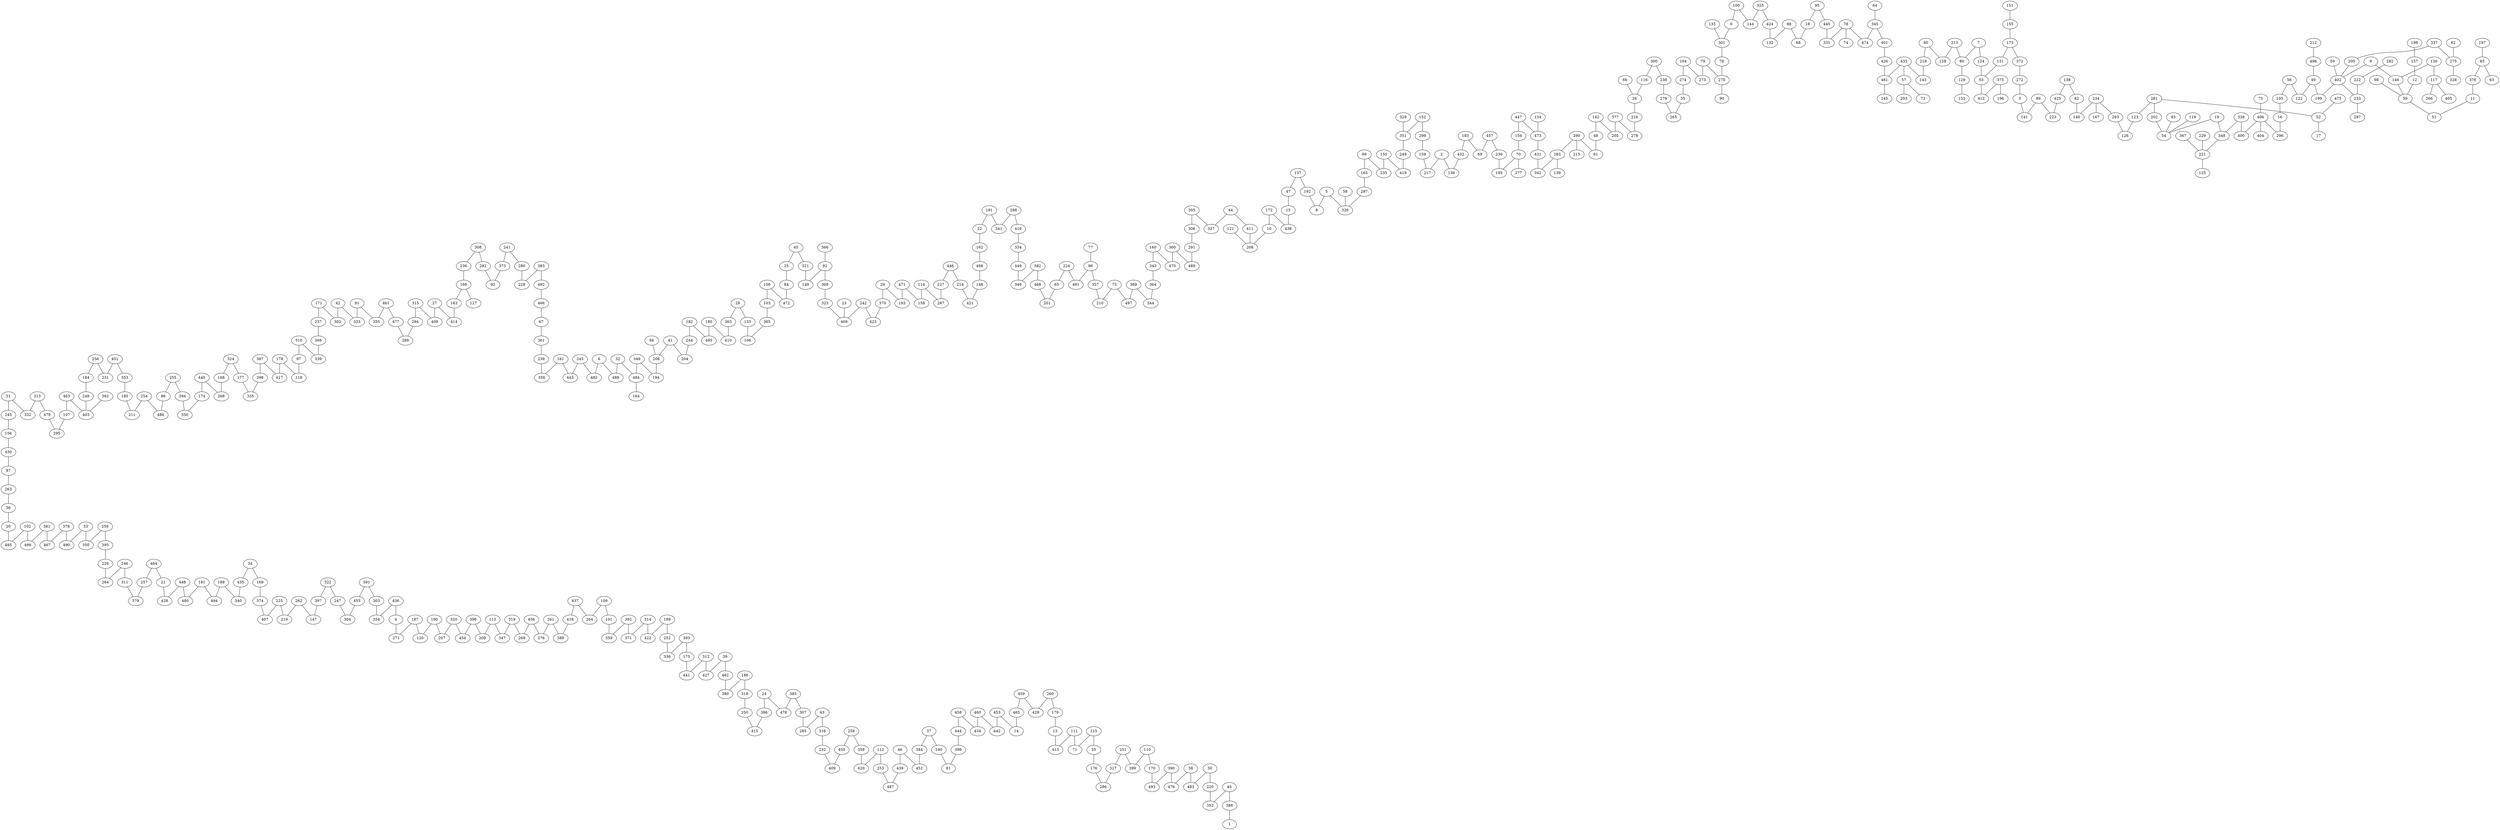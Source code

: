 graph{
   381 -- 467;
   177 -- 335;
   298 -- 335;
   188 -- 494;
   387 -- 298;
   387 -- 417;
   378 -- 467;
   178 -- 417;
   178 -- 118;
   97 -- 118;
   33 -- 350;
   181 -- 494;
   310 -- 97;
   310 -- 339;
   378 -- 490;
   368 -- 339;
   237 -- 368;
   171 -- 237;
   181 -- 480;
   171 -- 302;
   42 -- 302;
   33 -- 490;
   42 -- 333;
   91 -- 333;
   91 -- 355;
   448 -- 480;
   461 -- 355;
   461 -- 477;
   361 -- 239;
   138 -- 425;
   234 -- 167;
   385 -- 478;
   239 -- 356;
   138 -- 82;
   155 -- 173;
   161 -- 356;
   82 -- 140;
   151 -- 155;
   258 -- 358;
   38 -- 476;
   385 -- 307;
   161 -- 443;
   234 -- 140;
   40 -- 352;
   53 -- 412;
   258 -- 450;
   243 -- 443;
   234 -- 293;
   375 -- 412;
   30 -- 483;
   358 -- 420;
   243 -- 482;
   293 -- 126;
   375 -- 196;
   40 -- 388;
   307 -- 285;
   6 -- 482;
   123 -- 126;
   433 -- 57;
   220 -- 352;
   255 -- 394;
   6 -- 488;
   281 -- 123;
   38 -- 483;
   112 -- 420;
   57 -- 203;
   388 -- 1;
   43 -- 285;
   32 -- 488;
   281 -- 202;
   57 -- 72;
   32 -- 484;
   202 -- 54;
   481 -- 145;
   349 -- 484;
   19 -- 54;
   78 -- 74;
   43 -- 316;
   390 -- 476;
   349 -- 194;
   19 -- 348;
   135 -- 301;
   112 -- 253;
   30 -- 220;
   394 -- 330;
   206 -- 194;
   348 -- 221;
   270 -- 90;
   316 -- 232;
   41 -- 206;
   367 -- 221;
   66 -- 26;
   253 -- 487;
   41 -- 204;
   229 -- 221;
   283 -- 139;
   244 -- 204;
   221 -- 125;
   70 -- 277;
   232 -- 409;
   439 -- 487;
   182 -- 244;
   338 -- 348;
   329 -- 351;
   174 -- 330;
   182 -- 495;
   338 -- 400;
   58 -- 326;
   450 -- 409;
   46 -- 439;
   180 -- 495;
   406 -- 400;
   121 -- 208;
   180 -- 410;
   75 -- 406;
   77 -- 96;
   363 -- 410;
   406 -- 404;
   366 -- 92;
   46 -- 452;
   169 -- 374;
   305 -- 327;
   39 -- 462;
   189 -- 252;
   225 -- 407;
   44 -- 327;
   86 -- 486;
   44 -- 411;
   430 -- 87;
   462 -- 380;
   448 -- 428;
   411 -- 208;
   252 -- 336;
   10 -- 208;
   172 -- 10;
   186 -- 380;
   393 -- 336;
   172 -- 438;
   255 -- 86;
   15 -- 438;
   87 -- 263;
   186 -- 318;
   21 -- 428;
   47 -- 15;
   393 -- 175;
   374 -- 407;
   137 -- 47;
   137 -- 192;
   318 -- 250;
   175 -- 441;
   192 -- 8;
   5 -- 8;
   263 -- 36;
   250 -- 415;
   464 -- 21;
   5 -- 326;
   312 -- 441;
   287 -- 326;
   165 -- 287;
   386 -- 415;
   312 -- 427;
   225 -- 219;
   99 -- 165;
   99 -- 235;
   36 -- 20;
   24 -- 386;
   464 -- 257;
   150 -- 235;
   39 -- 427;
   150 -- 419;
   249 -- 419;
   24 -- 478;
   351 -- 249;
   313 -- 332;
   152 -- 351;
   176 -- 286;
   260 -- 179;
   152 -- 299;
   299 -- 159;
   317 -- 286;
   159 -- 217;
   179 -- 13;
   259 -- 350;
   463 -- 107;
   2 -- 217;
   313 -- 479;
   2 -- 136;
   251 -- 317;
   13 -- 413;
   254 -- 211;
   432 -- 136;
   183 -- 432;
   251 -- 399;
   440 -- 174;
   183 -- 69;
   111 -- 413;
   259 -- 395;
   463 -- 403;
   457 -- 69;
   479 -- 295;
   457 -- 230;
   110 -- 399;
   111 -- 71;
   230 -- 195;
   70 -- 195;
   110 -- 170;
   440 -- 268;
   154 -- 70;
   115 -- 71;
   395 -- 226;
   248 -- 403;
   447 -- 154;
   107 -- 295;
   447 -- 473;
   170 -- 493;
   115 -- 35;
   134 -- 473;
   254 -- 486;
   473 -- 431;
   390 -- 493;
   431 -- 342;
   35 -- 176;
   226 -- 284;
   184 -- 248;
   283 -- 342;
   324 -- 177;
   382 -- 468;
   76 -- 270;
   94 -- 206;
   468 -- 201;
   301 -- 76;
   484 -- 164;
   257 -- 379;
   156 -- 430;
   65 -- 201;
   0 -- 301;
   166 -- 127;
   224 -- 65;
   100 -- 0;
   362 -- 403;
   224 -- 491;
   100 -- 144;
   34 -- 169;
   96 -- 491;
   325 -- 144;
   262 -- 219;
   397 -- 147;
   96 -- 357;
   325 -- 424;
   322 -- 247;
   311 -- 379;
   245 -- 156;
   357 -- 210;
   424 -- 132;
   73 -- 210;
   88 -- 132;
   322 -- 397;
   73 -- 497;
   88 -- 68;
   34 -- 435;
   369 -- 497;
   18 -- 68;
   247 -- 304;
   436 -- 354;
   369 -- 344;
   95 -- 18;
   246 -- 311;
   31 -- 245;
   364 -- 344;
   95 -- 445;
   455 -- 304;
   343 -- 364;
   445 -- 331;
   436 -- 4;
   160 -- 343;
   78 -- 331;
   435 -- 340;
   160 -- 470;
   78 -- 474;
   391 -- 455;
   4 -- 271;
   324 -- 168;
   360 -- 470;
   262 -- 147;
   345 -- 474;
   246 -- 284;
   31 -- 332;
   360 -- 489;
   64 -- 345;
   391 -- 303;
   291 -- 489;
   345 -- 401;
   187 -- 271;
   306 -- 291;
   401 -- 426;
   188 -- 340;
   305 -- 306;
   426 -- 481;
   303 -- 354;
   187 -- 120;
   29 -- 193;
   433 -- 481;
   406 -- 296;
   471 -- 193;
   433 -- 143;
   16 -- 296;
   471 -- 158;
   218 -- 143;
   105 -- 16;
   114 -- 158;
   60 -- 218;
   56 -- 105;
   114 -- 267;
   60 -- 128;
   56 -- 122;
   392 -- 371;
   314 -- 422;
   227 -- 267;
   213 -- 128;
   49 -- 122;
   446 -- 227;
   213 -- 80;
   496 -- 49;
   446 -- 214;
   80 -- 129;
   212 -- 496;
   214 -- 421;
   129 -- 153;
   49 -- 199;
   148 -- 421;
   7 -- 80;
   402 -- 199;
   498 -- 148;
   7 -- 124;
   9 -- 402;
   162 -- 498;
   124 -- 53;
   9 -- 146;
   22 -- 162;
   131 -- 53;
   146 -- 59;
   191 -- 22;
   173 -- 131;
   98 -- 59;
   189 -- 422;
   191 -- 341;
   173 -- 372;
   12 -- 59;
   314 -- 371;
   288 -- 341;
   372 -- 272;
   157 -- 12;
   288 -- 416;
   272 -- 3;
   198 -- 157;
   416 -- 334;
   3 -- 141;
   59 -- 51;
   334 -- 449;
   89 -- 141;
   11 -- 51;
   449 -- 346;
   89 -- 223;
   376 -- 11;
   382 -- 346;
   425 -- 223;
   85 -- 376;
   477 -- 289;
   290 -- 283;
   85 -- 63;
   294 -- 289;
   290 -- 215;
   197 -- 85;
   315 -- 294;
   290 -- 61;
   130 -- 146;
   315 -- 408;
   48 -- 61;
   130 -- 117;
   381 -- 499;
   27 -- 408;
   142 -- 48;
   117 -- 405;
   27 -- 414;
   142 -- 205;
   117 -- 266;
   163 -- 414;
   377 -- 205;
   200 -- 402;
   166 -- 163;
   377 -- 278;
   337 -- 200;
   236 -- 166;
   216 -- 278;
   337 -- 275;
   102 -- 499;
   168 -- 268;
   308 -- 236;
   26 -- 216;
   62 -- 275;
   308 -- 292;
   116 -- 26;
   275 -- 328;
   292 -- 93;
   300 -- 116;
   50 -- 402;
   190 -- 120;
   373 -- 93;
   300 -- 238;
   402 -- 233;
   241 -- 373;
   238 -- 279;
   233 -- 297;
   102 -- 485;
   241 -- 280;
   279 -- 265;
   222 -- 233;
   190 -- 207;
   280 -- 228;
   55 -- 265;
   282 -- 222;
   320 -- 207;
   383 -- 228;
   274 -- 55;
   83 -- 54;
   383 -- 492;
   104 -- 274;
   119 -- 54;
   492 -- 466;
   104 -- 273;
   281 -- 52;
   20 -- 485;
   466 -- 67;
   79 -- 273;
   52 -- 17;
   67 -- 361;
   79 -- 270;
   475 -- 52;
   28 -- 363;
   28 -- 133;
   384 -- 452;
   451 -- 231;
   460 -- 434;
   133 -- 106;
   365 -- 106;
   37 -- 384;
   103 -- 365;
   460 -- 442;
   319 -- 347;
   108 -- 103;
   437 -- 418;
   320 -- 454;
   108 -- 472;
   37 -- 240;
   437 -- 264;
   256 -- 231;
   453 -- 442;
   84 -- 472;
   113 -- 209;
   451 -- 353;
   25 -- 84;
   240 -- 81;
   45 -- 25;
   453 -- 14;
   319 -- 269;
   109 -- 264;
   45 -- 321;
   396 -- 209;
   456 -- 269;
   321 -- 149;
   398 -- 81;
   465 -- 14;
   92 -- 149;
   353 -- 185;
   92 -- 309;
   109 -- 101;
   444 -- 398;
   309 -- 323;
   459 -- 465;
   456 -- 276;
   323 -- 469;
   458 -- 444;
   23 -- 469;
   261 -- 276;
   256 -- 184;
   459 -- 429;
   261 -- 389;
   242 -- 469;
   396 -- 454;
   185 -- 211;
   242 -- 423;
   101 -- 359;
   458 -- 434;
   260 -- 429;
   370 -- 423;
   392 -- 359;
   29 -- 370;
   418 -- 389;
   113 -- 347;
}
